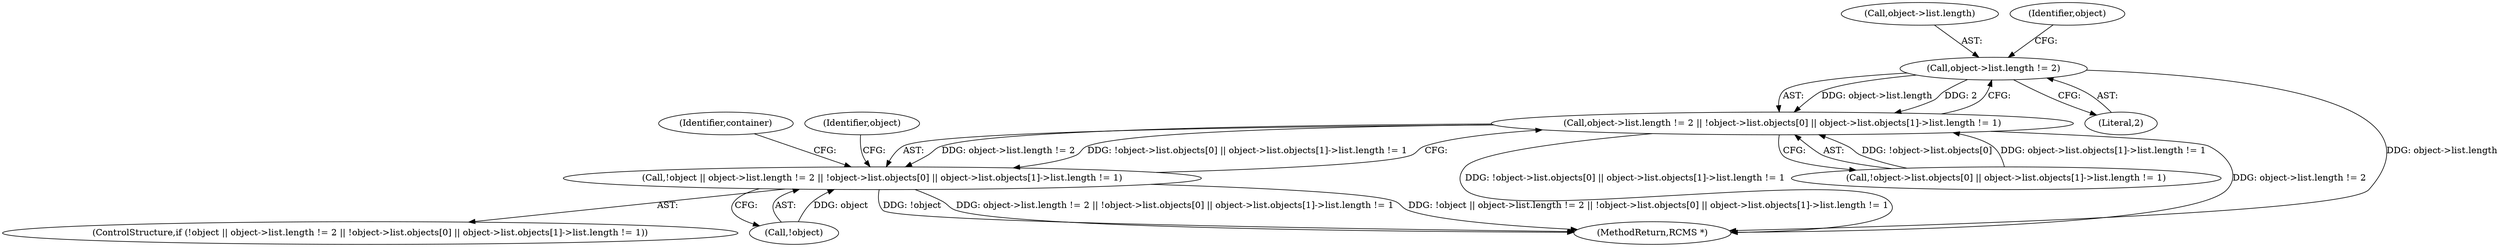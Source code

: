 digraph "0_radare2_7ab66cca5bbdf6cb2d69339ef4f513d95e532dbf@pointer" {
"1000135" [label="(Call,object->list.length != 2)"];
"1000134" [label="(Call,object->list.length != 2 || !object->list.objects[0] || object->list.objects[1]->list.length != 1)"];
"1000131" [label="(Call,!object || object->list.length != 2 || !object->list.objects[0] || object->list.objects[1]->list.length != 1)"];
"1000173" [label="(Identifier,container)"];
"1000166" [label="(Identifier,object)"];
"1000136" [label="(Call,object->list.length)"];
"1000134" [label="(Call,object->list.length != 2 || !object->list.objects[0] || object->list.objects[1]->list.length != 1)"];
"1000135" [label="(Call,object->list.length != 2)"];
"1000147" [label="(Identifier,object)"];
"1000142" [label="(Call,!object->list.objects[0] || object->list.objects[1]->list.length != 1)"];
"1000132" [label="(Call,!object)"];
"1000131" [label="(Call,!object || object->list.length != 2 || !object->list.objects[0] || object->list.objects[1]->list.length != 1)"];
"1000141" [label="(Literal,2)"];
"1000130" [label="(ControlStructure,if (!object || object->list.length != 2 || !object->list.objects[0] || object->list.objects[1]->list.length != 1))"];
"1000216" [label="(MethodReturn,RCMS *)"];
"1000135" -> "1000134"  [label="AST: "];
"1000135" -> "1000141"  [label="CFG: "];
"1000136" -> "1000135"  [label="AST: "];
"1000141" -> "1000135"  [label="AST: "];
"1000147" -> "1000135"  [label="CFG: "];
"1000134" -> "1000135"  [label="CFG: "];
"1000135" -> "1000216"  [label="DDG: object->list.length"];
"1000135" -> "1000134"  [label="DDG: object->list.length"];
"1000135" -> "1000134"  [label="DDG: 2"];
"1000134" -> "1000131"  [label="AST: "];
"1000134" -> "1000142"  [label="CFG: "];
"1000142" -> "1000134"  [label="AST: "];
"1000131" -> "1000134"  [label="CFG: "];
"1000134" -> "1000216"  [label="DDG: !object->list.objects[0] || object->list.objects[1]->list.length != 1"];
"1000134" -> "1000216"  [label="DDG: object->list.length != 2"];
"1000134" -> "1000131"  [label="DDG: object->list.length != 2"];
"1000134" -> "1000131"  [label="DDG: !object->list.objects[0] || object->list.objects[1]->list.length != 1"];
"1000142" -> "1000134"  [label="DDG: !object->list.objects[0]"];
"1000142" -> "1000134"  [label="DDG: object->list.objects[1]->list.length != 1"];
"1000131" -> "1000130"  [label="AST: "];
"1000131" -> "1000132"  [label="CFG: "];
"1000132" -> "1000131"  [label="AST: "];
"1000166" -> "1000131"  [label="CFG: "];
"1000173" -> "1000131"  [label="CFG: "];
"1000131" -> "1000216"  [label="DDG: !object"];
"1000131" -> "1000216"  [label="DDG: object->list.length != 2 || !object->list.objects[0] || object->list.objects[1]->list.length != 1"];
"1000131" -> "1000216"  [label="DDG: !object || object->list.length != 2 || !object->list.objects[0] || object->list.objects[1]->list.length != 1"];
"1000132" -> "1000131"  [label="DDG: object"];
}
